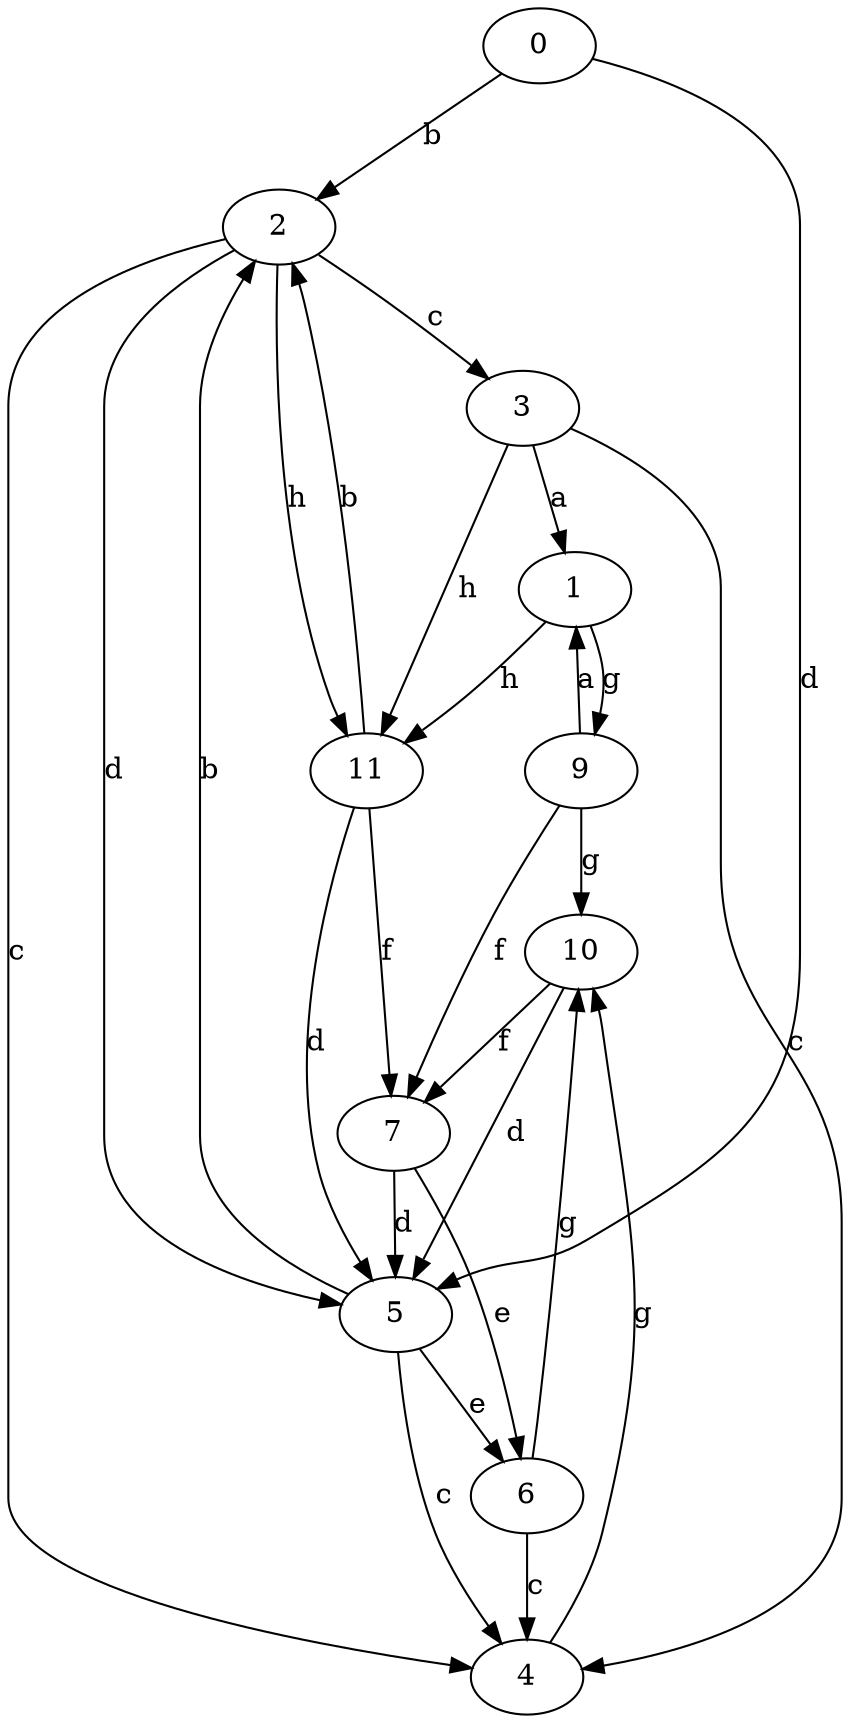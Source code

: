 strict digraph  {
0;
1;
2;
3;
4;
5;
6;
7;
9;
10;
11;
0 -> 2  [label=b];
0 -> 5  [label=d];
1 -> 9  [label=g];
1 -> 11  [label=h];
2 -> 3  [label=c];
2 -> 4  [label=c];
2 -> 5  [label=d];
2 -> 11  [label=h];
3 -> 1  [label=a];
3 -> 4  [label=c];
3 -> 11  [label=h];
4 -> 10  [label=g];
5 -> 2  [label=b];
5 -> 4  [label=c];
5 -> 6  [label=e];
6 -> 4  [label=c];
6 -> 10  [label=g];
7 -> 5  [label=d];
7 -> 6  [label=e];
9 -> 1  [label=a];
9 -> 7  [label=f];
9 -> 10  [label=g];
10 -> 5  [label=d];
10 -> 7  [label=f];
11 -> 2  [label=b];
11 -> 5  [label=d];
11 -> 7  [label=f];
}
